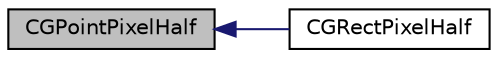 digraph "CGPointPixelHalf"
{
  edge [fontname="Helvetica",fontsize="10",labelfontname="Helvetica",labelfontsize="10"];
  node [fontname="Helvetica",fontsize="10",shape=record];
  rankdir="LR";
  Node52 [label="CGPointPixelHalf",height=0.2,width=0.4,color="black", fillcolor="grey75", style="filled", fontcolor="black"];
  Node52 -> Node53 [dir="back",color="midnightblue",fontsize="10",style="solid",fontname="Helvetica"];
  Node53 [label="CGRectPixelHalf",height=0.2,width=0.4,color="black", fillcolor="white", style="filled",URL="$_m_a_r_c_g_utilities_8h.html#a7636fb0d1c669351982fddb02c3f43a7",tooltip="round point value to .5 pixel for path stroke (odd pixel line width pixel-aligned) ..."];
}
